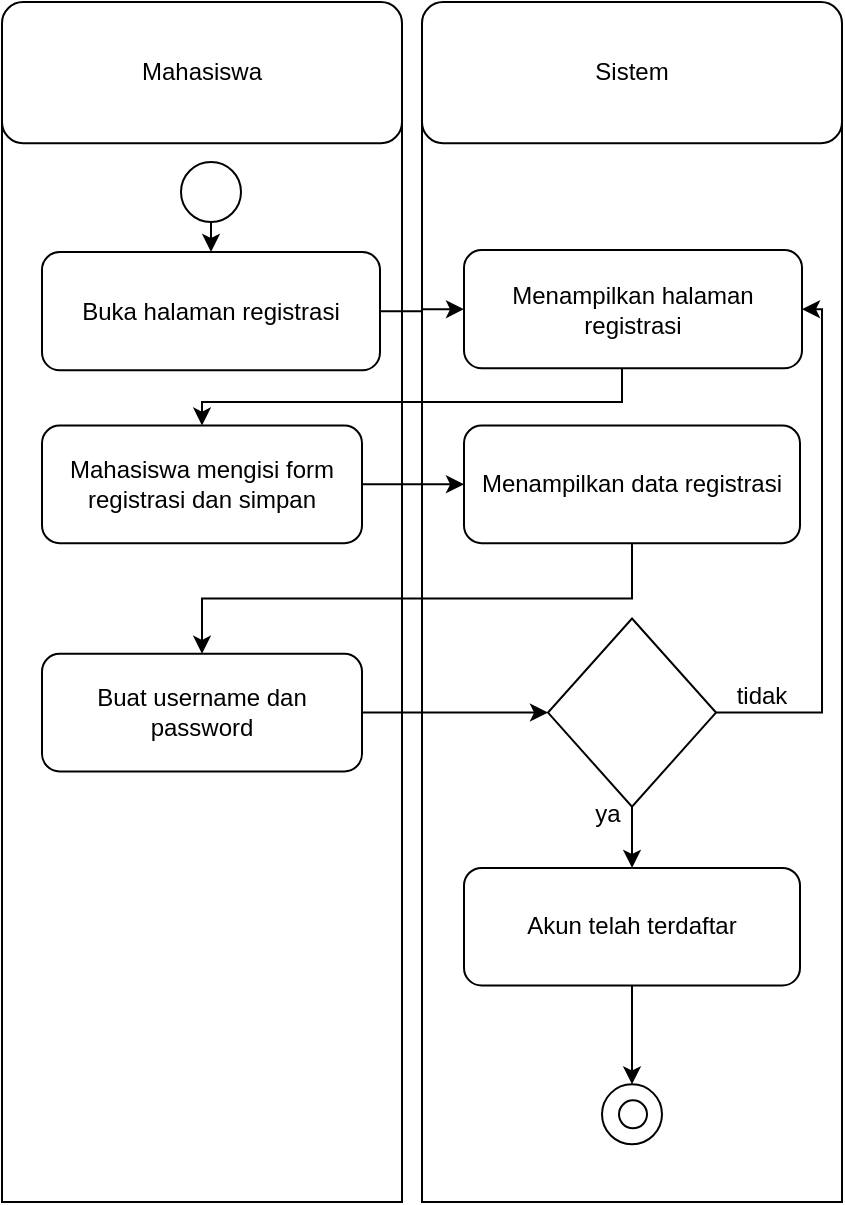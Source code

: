 <mxfile version="24.8.4" pages="9">
  <diagram name="registrasi-mahasiswa" id="SsXtXcrKt1uldvf3yK9U">
    <mxGraphModel dx="864" dy="1083" grid="1" gridSize="10" guides="1" tooltips="1" connect="1" arrows="1" fold="1" page="1" pageScale="1" pageWidth="850" pageHeight="1100" math="0" shadow="0">
      <root>
        <mxCell id="0" />
        <mxCell id="1" parent="0" />
        <mxCell id="DklmhlZ1t3QCe7KAtOp8-1" value="" style="group" vertex="1" connectable="0" parent="1">
          <mxGeometry x="110" y="30" width="420" height="600" as="geometry" />
        </mxCell>
        <mxCell id="CojgLx8UGRMT-rSshTww-8" value="" style="group" vertex="1" connectable="0" parent="DklmhlZ1t3QCe7KAtOp8-1">
          <mxGeometry x="210" width="210" height="600" as="geometry" />
        </mxCell>
        <mxCell id="CojgLx8UGRMT-rSshTww-6" value="" style="rounded=0;whiteSpace=wrap;html=1;" vertex="1" parent="CojgLx8UGRMT-rSshTww-8">
          <mxGeometry y="58.824" width="210" height="541.176" as="geometry" />
        </mxCell>
        <mxCell id="CojgLx8UGRMT-rSshTww-7" value="Sistem" style="rounded=1;whiteSpace=wrap;html=1;" vertex="1" parent="CojgLx8UGRMT-rSshTww-8">
          <mxGeometry width="210" height="70.588" as="geometry" />
        </mxCell>
        <mxCell id="CojgLx8UGRMT-rSshTww-11" value="Menampilkan halaman registrasi" style="rounded=1;whiteSpace=wrap;html=1;" vertex="1" parent="CojgLx8UGRMT-rSshTww-8">
          <mxGeometry x="21" y="124" width="169" height="59.18" as="geometry" />
        </mxCell>
        <mxCell id="CojgLx8UGRMT-rSshTww-15" value="Menampilkan data registrasi" style="rounded=1;whiteSpace=wrap;html=1;" vertex="1" parent="CojgLx8UGRMT-rSshTww-8">
          <mxGeometry x="21" y="211.765" width="168" height="58.824" as="geometry" />
        </mxCell>
        <mxCell id="CojgLx8UGRMT-rSshTww-21" style="edgeStyle=orthogonalEdgeStyle;rounded=0;orthogonalLoop=1;jettySize=auto;html=1;exitX=1;exitY=0.5;exitDx=0;exitDy=0;entryX=1;entryY=0.5;entryDx=0;entryDy=0;" edge="1" parent="CojgLx8UGRMT-rSshTww-8" source="CojgLx8UGRMT-rSshTww-19" target="CojgLx8UGRMT-rSshTww-11">
          <mxGeometry relative="1" as="geometry">
            <Array as="points">
              <mxPoint x="200" y="355" />
              <mxPoint x="200" y="154" />
            </Array>
          </mxGeometry>
        </mxCell>
        <mxCell id="CojgLx8UGRMT-rSshTww-23" style="edgeStyle=orthogonalEdgeStyle;rounded=0;orthogonalLoop=1;jettySize=auto;html=1;exitX=0.5;exitY=1;exitDx=0;exitDy=0;" edge="1" parent="CojgLx8UGRMT-rSshTww-8" source="CojgLx8UGRMT-rSshTww-19" target="CojgLx8UGRMT-rSshTww-22">
          <mxGeometry relative="1" as="geometry" />
        </mxCell>
        <mxCell id="CojgLx8UGRMT-rSshTww-19" value="" style="rhombus;whiteSpace=wrap;html=1;" vertex="1" parent="CojgLx8UGRMT-rSshTww-8">
          <mxGeometry x="63" y="308.235" width="84" height="94.118" as="geometry" />
        </mxCell>
        <mxCell id="CojgLx8UGRMT-rSshTww-25" style="edgeStyle=orthogonalEdgeStyle;rounded=0;orthogonalLoop=1;jettySize=auto;html=1;exitX=0.5;exitY=1;exitDx=0;exitDy=0;entryX=0.5;entryY=0;entryDx=0;entryDy=0;" edge="1" parent="CojgLx8UGRMT-rSshTww-8" source="CojgLx8UGRMT-rSshTww-22" target="CojgLx8UGRMT-rSshTww-24">
          <mxGeometry relative="1" as="geometry" />
        </mxCell>
        <mxCell id="CojgLx8UGRMT-rSshTww-22" value="Akun telah terdaftar" style="rounded=1;whiteSpace=wrap;html=1;" vertex="1" parent="CojgLx8UGRMT-rSshTww-8">
          <mxGeometry x="21" y="432.941" width="168" height="58.824" as="geometry" />
        </mxCell>
        <mxCell id="CojgLx8UGRMT-rSshTww-24" value="" style="ellipse;whiteSpace=wrap;html=1;aspect=fixed;" vertex="1" parent="CojgLx8UGRMT-rSshTww-8">
          <mxGeometry x="90" y="541.176" width="30" height="30" as="geometry" />
        </mxCell>
        <mxCell id="CojgLx8UGRMT-rSshTww-26" value="ya" style="text;html=1;align=center;verticalAlign=middle;whiteSpace=wrap;rounded=0;" vertex="1" parent="CojgLx8UGRMT-rSshTww-8">
          <mxGeometry x="63" y="388.235" width="60" height="35.294" as="geometry" />
        </mxCell>
        <mxCell id="CojgLx8UGRMT-rSshTww-39" value="tidak" style="text;html=1;align=center;verticalAlign=middle;whiteSpace=wrap;rounded=0;" vertex="1" parent="CojgLx8UGRMT-rSshTww-8">
          <mxGeometry x="140" y="329.412" width="60" height="35.294" as="geometry" />
        </mxCell>
        <mxCell id="RjgQ6myn-Lte_CyWDOiy-1" value="" style="ellipse;whiteSpace=wrap;html=1;aspect=fixed;" vertex="1" parent="CojgLx8UGRMT-rSshTww-8">
          <mxGeometry x="98.5" y="549.18" width="14" height="14" as="geometry" />
        </mxCell>
        <mxCell id="CojgLx8UGRMT-rSshTww-9" value="" style="group" vertex="1" connectable="0" parent="DklmhlZ1t3QCe7KAtOp8-1">
          <mxGeometry width="200" height="600" as="geometry" />
        </mxCell>
        <mxCell id="CojgLx8UGRMT-rSshTww-2" value="" style="rounded=0;whiteSpace=wrap;html=1;" vertex="1" parent="CojgLx8UGRMT-rSshTww-9">
          <mxGeometry y="58.824" width="200" height="541.176" as="geometry" />
        </mxCell>
        <mxCell id="CojgLx8UGRMT-rSshTww-3" value="Mahasiswa" style="rounded=1;whiteSpace=wrap;html=1;" vertex="1" parent="CojgLx8UGRMT-rSshTww-9">
          <mxGeometry width="200" height="70.588" as="geometry" />
        </mxCell>
        <mxCell id="CojgLx8UGRMT-rSshTww-41" style="edgeStyle=orthogonalEdgeStyle;rounded=0;orthogonalLoop=1;jettySize=auto;html=1;exitX=0.5;exitY=1;exitDx=0;exitDy=0;entryX=0.5;entryY=0;entryDx=0;entryDy=0;" edge="1" parent="CojgLx8UGRMT-rSshTww-9" source="CojgLx8UGRMT-rSshTww-10" target="CojgLx8UGRMT-rSshTww-40">
          <mxGeometry relative="1" as="geometry" />
        </mxCell>
        <mxCell id="CojgLx8UGRMT-rSshTww-10" value="" style="ellipse;whiteSpace=wrap;html=1;aspect=fixed;" vertex="1" parent="CojgLx8UGRMT-rSshTww-9">
          <mxGeometry x="89.5" y="79.998" width="30" height="30" as="geometry" />
        </mxCell>
        <mxCell id="CojgLx8UGRMT-rSshTww-12" value="Mahasiswa mengisi form registrasi dan simpan" style="rounded=1;whiteSpace=wrap;html=1;" vertex="1" parent="CojgLx8UGRMT-rSshTww-9">
          <mxGeometry x="20" y="211.765" width="160" height="58.824" as="geometry" />
        </mxCell>
        <mxCell id="CojgLx8UGRMT-rSshTww-17" value="Buat username dan password" style="rounded=1;whiteSpace=wrap;html=1;" vertex="1" parent="CojgLx8UGRMT-rSshTww-9">
          <mxGeometry x="20" y="325.882" width="160" height="58.824" as="geometry" />
        </mxCell>
        <mxCell id="CojgLx8UGRMT-rSshTww-40" value="Buka halaman registrasi" style="rounded=1;whiteSpace=wrap;html=1;" vertex="1" parent="CojgLx8UGRMT-rSshTww-9">
          <mxGeometry x="20" y="125" width="169" height="59.18" as="geometry" />
        </mxCell>
        <mxCell id="CojgLx8UGRMT-rSshTww-13" style="edgeStyle=orthogonalEdgeStyle;rounded=0;orthogonalLoop=1;jettySize=auto;html=1;entryX=0.5;entryY=0;entryDx=0;entryDy=0;" edge="1" parent="DklmhlZ1t3QCe7KAtOp8-1" source="CojgLx8UGRMT-rSshTww-11" target="CojgLx8UGRMT-rSshTww-12">
          <mxGeometry relative="1" as="geometry">
            <Array as="points">
              <mxPoint x="310" y="200" />
              <mxPoint x="100" y="200" />
            </Array>
          </mxGeometry>
        </mxCell>
        <mxCell id="CojgLx8UGRMT-rSshTww-16" style="edgeStyle=orthogonalEdgeStyle;rounded=0;orthogonalLoop=1;jettySize=auto;html=1;exitX=1;exitY=0.5;exitDx=0;exitDy=0;entryX=0;entryY=0.5;entryDx=0;entryDy=0;" edge="1" parent="DklmhlZ1t3QCe7KAtOp8-1" source="CojgLx8UGRMT-rSshTww-12" target="CojgLx8UGRMT-rSshTww-15">
          <mxGeometry relative="1" as="geometry" />
        </mxCell>
        <mxCell id="CojgLx8UGRMT-rSshTww-18" style="edgeStyle=orthogonalEdgeStyle;rounded=0;orthogonalLoop=1;jettySize=auto;html=1;exitX=0.5;exitY=1;exitDx=0;exitDy=0;entryX=0.5;entryY=0;entryDx=0;entryDy=0;" edge="1" parent="DklmhlZ1t3QCe7KAtOp8-1" source="CojgLx8UGRMT-rSshTww-15" target="CojgLx8UGRMT-rSshTww-17">
          <mxGeometry relative="1" as="geometry" />
        </mxCell>
        <mxCell id="CojgLx8UGRMT-rSshTww-20" style="edgeStyle=orthogonalEdgeStyle;rounded=0;orthogonalLoop=1;jettySize=auto;html=1;exitX=1;exitY=0.5;exitDx=0;exitDy=0;entryX=0;entryY=0.5;entryDx=0;entryDy=0;" edge="1" parent="DklmhlZ1t3QCe7KAtOp8-1" source="CojgLx8UGRMT-rSshTww-17" target="CojgLx8UGRMT-rSshTww-19">
          <mxGeometry relative="1" as="geometry" />
        </mxCell>
        <mxCell id="CojgLx8UGRMT-rSshTww-42" style="edgeStyle=orthogonalEdgeStyle;rounded=0;orthogonalLoop=1;jettySize=auto;html=1;exitX=1;exitY=0.5;exitDx=0;exitDy=0;entryX=0;entryY=0.5;entryDx=0;entryDy=0;" edge="1" parent="DklmhlZ1t3QCe7KAtOp8-1" source="CojgLx8UGRMT-rSshTww-40" target="CojgLx8UGRMT-rSshTww-11">
          <mxGeometry relative="1" as="geometry" />
        </mxCell>
      </root>
    </mxGraphModel>
  </diagram>
  <diagram id="NDOikR-ecrkekCixSGay" name="login-user">
    <mxGraphModel dx="551" dy="689" grid="1" gridSize="10" guides="1" tooltips="1" connect="1" arrows="1" fold="1" page="1" pageScale="1" pageWidth="850" pageHeight="1100" math="0" shadow="0">
      <root>
        <mxCell id="0" />
        <mxCell id="1" parent="0" />
        <mxCell id="5KHo4ujjw0iVyVrQmFes-1" value="" style="group" parent="1" vertex="1" connectable="0">
          <mxGeometry x="220" y="120" width="420" height="520" as="geometry" />
        </mxCell>
        <mxCell id="5KHo4ujjw0iVyVrQmFes-2" value="" style="group" parent="5KHo4ujjw0iVyVrQmFes-1" vertex="1" connectable="0">
          <mxGeometry x="210" width="210" height="520" as="geometry" />
        </mxCell>
        <mxCell id="5KHo4ujjw0iVyVrQmFes-3" value="" style="rounded=0;whiteSpace=wrap;html=1;" parent="5KHo4ujjw0iVyVrQmFes-2" vertex="1">
          <mxGeometry y="50.98" width="210" height="469.02" as="geometry" />
        </mxCell>
        <mxCell id="5KHo4ujjw0iVyVrQmFes-4" value="Sistem" style="rounded=1;whiteSpace=wrap;html=1;" parent="5KHo4ujjw0iVyVrQmFes-2" vertex="1">
          <mxGeometry width="210" height="61.176" as="geometry" />
        </mxCell>
        <mxCell id="5KHo4ujjw0iVyVrQmFes-5" value="Menampilkan halaman login" style="rounded=1;whiteSpace=wrap;html=1;" parent="5KHo4ujjw0iVyVrQmFes-2" vertex="1">
          <mxGeometry x="21" y="107.467" width="169" height="51.289" as="geometry" />
        </mxCell>
        <mxCell id="5KHo4ujjw0iVyVrQmFes-61" style="edgeStyle=orthogonalEdgeStyle;rounded=0;orthogonalLoop=1;jettySize=auto;html=1;exitX=0.5;exitY=1;exitDx=0;exitDy=0;entryX=0.5;entryY=0;entryDx=0;entryDy=0;" parent="5KHo4ujjw0iVyVrQmFes-2" source="5KHo4ujjw0iVyVrQmFes-9" target="5KHo4ujjw0iVyVrQmFes-11" edge="1">
          <mxGeometry relative="1" as="geometry" />
        </mxCell>
        <mxCell id="5KHo4ujjw0iVyVrQmFes-9" value="" style="rhombus;whiteSpace=wrap;html=1;" parent="5KHo4ujjw0iVyVrQmFes-2" vertex="1">
          <mxGeometry x="56" y="181.996" width="84" height="81.569" as="geometry" />
        </mxCell>
        <mxCell id="5KHo4ujjw0iVyVrQmFes-10" style="edgeStyle=orthogonalEdgeStyle;rounded=0;orthogonalLoop=1;jettySize=auto;html=1;exitX=0.5;exitY=1;exitDx=0;exitDy=0;entryX=0.5;entryY=0;entryDx=0;entryDy=0;" parent="5KHo4ujjw0iVyVrQmFes-2" source="5KHo4ujjw0iVyVrQmFes-11" target="5KHo4ujjw0iVyVrQmFes-12" edge="1">
          <mxGeometry relative="1" as="geometry" />
        </mxCell>
        <mxCell id="5KHo4ujjw0iVyVrQmFes-11" value="Menampilkan halaman beranda" style="rounded=1;whiteSpace=wrap;html=1;" parent="5KHo4ujjw0iVyVrQmFes-2" vertex="1">
          <mxGeometry x="15" y="309.996" width="168" height="50.98" as="geometry" />
        </mxCell>
        <mxCell id="5KHo4ujjw0iVyVrQmFes-12" value="" style="ellipse;whiteSpace=wrap;html=1;aspect=fixed;" parent="5KHo4ujjw0iVyVrQmFes-2" vertex="1">
          <mxGeometry x="86" y="404.0" width="26" height="26" as="geometry" />
        </mxCell>
        <mxCell id="5KHo4ujjw0iVyVrQmFes-13" value="ya" style="text;html=1;align=center;verticalAlign=middle;whiteSpace=wrap;rounded=0;" parent="5KHo4ujjw0iVyVrQmFes-2" vertex="1">
          <mxGeometry x="53" y="270.201" width="60" height="30.588" as="geometry" />
        </mxCell>
        <mxCell id="5KHo4ujjw0iVyVrQmFes-62" style="edgeStyle=orthogonalEdgeStyle;rounded=0;orthogonalLoop=1;jettySize=auto;html=1;entryX=1;entryY=0.5;entryDx=0;entryDy=0;" parent="5KHo4ujjw0iVyVrQmFes-2" target="5KHo4ujjw0iVyVrQmFes-5" edge="1">
          <mxGeometry relative="1" as="geometry">
            <mxPoint x="140" y="223" as="sourcePoint" />
            <Array as="points">
              <mxPoint x="200" y="223" />
              <mxPoint x="200" y="133" />
            </Array>
          </mxGeometry>
        </mxCell>
        <mxCell id="5KHo4ujjw0iVyVrQmFes-14" value="tidak" style="text;html=1;align=center;verticalAlign=middle;whiteSpace=wrap;rounded=0;" parent="5KHo4ujjw0iVyVrQmFes-2" vertex="1">
          <mxGeometry x="130" y="200.0" width="60" height="30.588" as="geometry" />
        </mxCell>
        <mxCell id="H60ZFi-uGsmaCfJT2HmM-2" value="" style="ellipse;whiteSpace=wrap;html=1;aspect=fixed;" parent="5KHo4ujjw0iVyVrQmFes-2" vertex="1">
          <mxGeometry x="92" y="410" width="14" height="14" as="geometry" />
        </mxCell>
        <mxCell id="5KHo4ujjw0iVyVrQmFes-15" value="" style="group" parent="5KHo4ujjw0iVyVrQmFes-1" vertex="1" connectable="0">
          <mxGeometry width="200" height="520" as="geometry" />
        </mxCell>
        <mxCell id="5KHo4ujjw0iVyVrQmFes-16" value="" style="rounded=0;whiteSpace=wrap;html=1;" parent="5KHo4ujjw0iVyVrQmFes-15" vertex="1">
          <mxGeometry y="50.98" width="200" height="469.02" as="geometry" />
        </mxCell>
        <mxCell id="5KHo4ujjw0iVyVrQmFes-17" value="Mahasiswa" style="rounded=1;whiteSpace=wrap;html=1;" parent="5KHo4ujjw0iVyVrQmFes-15" vertex="1">
          <mxGeometry width="200" height="61.176" as="geometry" />
        </mxCell>
        <mxCell id="5KHo4ujjw0iVyVrQmFes-18" style="edgeStyle=orthogonalEdgeStyle;rounded=0;orthogonalLoop=1;jettySize=auto;html=1;exitX=0.5;exitY=1;exitDx=0;exitDy=0;entryX=0.5;entryY=0;entryDx=0;entryDy=0;" parent="5KHo4ujjw0iVyVrQmFes-15" source="5KHo4ujjw0iVyVrQmFes-19" target="5KHo4ujjw0iVyVrQmFes-22" edge="1">
          <mxGeometry relative="1" as="geometry" />
        </mxCell>
        <mxCell id="5KHo4ujjw0iVyVrQmFes-19" value="" style="ellipse;whiteSpace=wrap;html=1;aspect=fixed;" parent="5KHo4ujjw0iVyVrQmFes-15" vertex="1">
          <mxGeometry x="89.5" y="69.331" width="26" height="26" as="geometry" />
        </mxCell>
        <mxCell id="5KHo4ujjw0iVyVrQmFes-20" value="Mahasiswa mengisi password dan username yang terdaftar" style="rounded=1;whiteSpace=wrap;html=1;" parent="5KHo4ujjw0iVyVrQmFes-15" vertex="1">
          <mxGeometry x="20" y="197.396" width="160" height="50.98" as="geometry" />
        </mxCell>
        <mxCell id="5KHo4ujjw0iVyVrQmFes-22" value="Buka halaman login" style="rounded=1;whiteSpace=wrap;html=1;" parent="5KHo4ujjw0iVyVrQmFes-15" vertex="1">
          <mxGeometry x="20" y="108.333" width="169" height="51.289" as="geometry" />
        </mxCell>
        <mxCell id="5KHo4ujjw0iVyVrQmFes-23" style="edgeStyle=orthogonalEdgeStyle;rounded=0;orthogonalLoop=1;jettySize=auto;html=1;entryX=0.5;entryY=0;entryDx=0;entryDy=0;" parent="5KHo4ujjw0iVyVrQmFes-1" source="5KHo4ujjw0iVyVrQmFes-5" target="5KHo4ujjw0iVyVrQmFes-20" edge="1">
          <mxGeometry relative="1" as="geometry">
            <Array as="points">
              <mxPoint x="310" y="173.333" />
              <mxPoint x="100" y="173.333" />
            </Array>
          </mxGeometry>
        </mxCell>
        <mxCell id="5KHo4ujjw0iVyVrQmFes-27" style="edgeStyle=orthogonalEdgeStyle;rounded=0;orthogonalLoop=1;jettySize=auto;html=1;exitX=1;exitY=0.5;exitDx=0;exitDy=0;entryX=0;entryY=0.5;entryDx=0;entryDy=0;" parent="5KHo4ujjw0iVyVrQmFes-1" source="5KHo4ujjw0iVyVrQmFes-22" target="5KHo4ujjw0iVyVrQmFes-5" edge="1">
          <mxGeometry relative="1" as="geometry" />
        </mxCell>
        <mxCell id="5KHo4ujjw0iVyVrQmFes-55" style="edgeStyle=orthogonalEdgeStyle;rounded=0;orthogonalLoop=1;jettySize=auto;html=1;exitX=1;exitY=0.5;exitDx=0;exitDy=0;entryX=0;entryY=0.5;entryDx=0;entryDy=0;" parent="5KHo4ujjw0iVyVrQmFes-1" source="5KHo4ujjw0iVyVrQmFes-20" target="5KHo4ujjw0iVyVrQmFes-9" edge="1">
          <mxGeometry relative="1" as="geometry" />
        </mxCell>
      </root>
    </mxGraphModel>
  </diagram>
  <diagram id="q67NkcokkWUHrecZqvXY" name="login-admin">
    <mxGraphModel dx="605" dy="758" grid="1" gridSize="10" guides="1" tooltips="1" connect="1" arrows="1" fold="1" page="1" pageScale="1" pageWidth="850" pageHeight="1100" math="0" shadow="0">
      <root>
        <mxCell id="0" />
        <mxCell id="1" parent="0" />
        <mxCell id="a66GSVEi2g7O_eF4bQhh-1" value="" style="group" vertex="1" connectable="0" parent="1">
          <mxGeometry x="220" y="120" width="420" height="520" as="geometry" />
        </mxCell>
        <mxCell id="a66GSVEi2g7O_eF4bQhh-2" value="" style="group" vertex="1" connectable="0" parent="a66GSVEi2g7O_eF4bQhh-1">
          <mxGeometry x="210" width="210" height="520" as="geometry" />
        </mxCell>
        <mxCell id="a66GSVEi2g7O_eF4bQhh-3" value="" style="rounded=0;whiteSpace=wrap;html=1;" vertex="1" parent="a66GSVEi2g7O_eF4bQhh-2">
          <mxGeometry y="50.98" width="210" height="469.02" as="geometry" />
        </mxCell>
        <mxCell id="a66GSVEi2g7O_eF4bQhh-4" value="Sistem" style="rounded=1;whiteSpace=wrap;html=1;" vertex="1" parent="a66GSVEi2g7O_eF4bQhh-2">
          <mxGeometry width="210" height="61.176" as="geometry" />
        </mxCell>
        <mxCell id="a66GSVEi2g7O_eF4bQhh-5" value="Menampilkan halaman login" style="rounded=1;whiteSpace=wrap;html=1;" vertex="1" parent="a66GSVEi2g7O_eF4bQhh-2">
          <mxGeometry x="21" y="107.467" width="169" height="51.289" as="geometry" />
        </mxCell>
        <mxCell id="a66GSVEi2g7O_eF4bQhh-6" style="edgeStyle=orthogonalEdgeStyle;rounded=0;orthogonalLoop=1;jettySize=auto;html=1;exitX=0.5;exitY=1;exitDx=0;exitDy=0;entryX=0.5;entryY=0;entryDx=0;entryDy=0;" edge="1" parent="a66GSVEi2g7O_eF4bQhh-2" source="a66GSVEi2g7O_eF4bQhh-7" target="a66GSVEi2g7O_eF4bQhh-9">
          <mxGeometry relative="1" as="geometry" />
        </mxCell>
        <mxCell id="a66GSVEi2g7O_eF4bQhh-7" value="" style="rhombus;whiteSpace=wrap;html=1;" vertex="1" parent="a66GSVEi2g7O_eF4bQhh-2">
          <mxGeometry x="56" y="181.996" width="84" height="81.569" as="geometry" />
        </mxCell>
        <mxCell id="a66GSVEi2g7O_eF4bQhh-8" style="edgeStyle=orthogonalEdgeStyle;rounded=0;orthogonalLoop=1;jettySize=auto;html=1;exitX=0.5;exitY=1;exitDx=0;exitDy=0;entryX=0.5;entryY=0;entryDx=0;entryDy=0;" edge="1" parent="a66GSVEi2g7O_eF4bQhh-2" source="a66GSVEi2g7O_eF4bQhh-9" target="a66GSVEi2g7O_eF4bQhh-10">
          <mxGeometry relative="1" as="geometry" />
        </mxCell>
        <mxCell id="a66GSVEi2g7O_eF4bQhh-9" value="Menampilkan halaman beranda" style="rounded=1;whiteSpace=wrap;html=1;" vertex="1" parent="a66GSVEi2g7O_eF4bQhh-2">
          <mxGeometry x="14" y="309.996" width="168" height="50.98" as="geometry" />
        </mxCell>
        <mxCell id="a66GSVEi2g7O_eF4bQhh-10" value="" style="ellipse;whiteSpace=wrap;html=1;aspect=fixed;" vertex="1" parent="a66GSVEi2g7O_eF4bQhh-2">
          <mxGeometry x="85" y="404.0" width="26" height="26" as="geometry" />
        </mxCell>
        <mxCell id="a66GSVEi2g7O_eF4bQhh-11" value="ya" style="text;html=1;align=center;verticalAlign=middle;whiteSpace=wrap;rounded=0;" vertex="1" parent="a66GSVEi2g7O_eF4bQhh-2">
          <mxGeometry x="53" y="270.201" width="60" height="30.588" as="geometry" />
        </mxCell>
        <mxCell id="a66GSVEi2g7O_eF4bQhh-12" style="edgeStyle=orthogonalEdgeStyle;rounded=0;orthogonalLoop=1;jettySize=auto;html=1;entryX=1;entryY=0.5;entryDx=0;entryDy=0;" edge="1" parent="a66GSVEi2g7O_eF4bQhh-2" target="a66GSVEi2g7O_eF4bQhh-5">
          <mxGeometry relative="1" as="geometry">
            <mxPoint x="140" y="223" as="sourcePoint" />
            <Array as="points">
              <mxPoint x="200" y="223" />
              <mxPoint x="200" y="133" />
            </Array>
          </mxGeometry>
        </mxCell>
        <mxCell id="a66GSVEi2g7O_eF4bQhh-13" value="tidak" style="text;html=1;align=center;verticalAlign=middle;whiteSpace=wrap;rounded=0;" vertex="1" parent="a66GSVEi2g7O_eF4bQhh-2">
          <mxGeometry x="130" y="200.0" width="60" height="30.588" as="geometry" />
        </mxCell>
        <mxCell id="a66GSVEi2g7O_eF4bQhh-14" value="" style="group" vertex="1" connectable="0" parent="a66GSVEi2g7O_eF4bQhh-1">
          <mxGeometry width="200" height="520" as="geometry" />
        </mxCell>
        <mxCell id="a66GSVEi2g7O_eF4bQhh-15" value="" style="rounded=0;whiteSpace=wrap;html=1;" vertex="1" parent="a66GSVEi2g7O_eF4bQhh-14">
          <mxGeometry y="50.98" width="200" height="469.02" as="geometry" />
        </mxCell>
        <mxCell id="a66GSVEi2g7O_eF4bQhh-16" value="Admin" style="rounded=1;whiteSpace=wrap;html=1;" vertex="1" parent="a66GSVEi2g7O_eF4bQhh-14">
          <mxGeometry width="200" height="61.176" as="geometry" />
        </mxCell>
        <mxCell id="a66GSVEi2g7O_eF4bQhh-17" style="edgeStyle=orthogonalEdgeStyle;rounded=0;orthogonalLoop=1;jettySize=auto;html=1;exitX=0.5;exitY=1;exitDx=0;exitDy=0;entryX=0.5;entryY=0;entryDx=0;entryDy=0;" edge="1" parent="a66GSVEi2g7O_eF4bQhh-14" source="a66GSVEi2g7O_eF4bQhh-18" target="a66GSVEi2g7O_eF4bQhh-20">
          <mxGeometry relative="1" as="geometry" />
        </mxCell>
        <mxCell id="a66GSVEi2g7O_eF4bQhh-18" value="" style="ellipse;whiteSpace=wrap;html=1;aspect=fixed;" vertex="1" parent="a66GSVEi2g7O_eF4bQhh-14">
          <mxGeometry x="89.5" y="69.331" width="26" height="26" as="geometry" />
        </mxCell>
        <mxCell id="a66GSVEi2g7O_eF4bQhh-19" value="Admin mengisi password dan username yang terdaftar" style="rounded=1;whiteSpace=wrap;html=1;" vertex="1" parent="a66GSVEi2g7O_eF4bQhh-14">
          <mxGeometry x="20" y="197.396" width="160" height="50.98" as="geometry" />
        </mxCell>
        <mxCell id="a66GSVEi2g7O_eF4bQhh-20" value="Buka halaman login" style="rounded=1;whiteSpace=wrap;html=1;" vertex="1" parent="a66GSVEi2g7O_eF4bQhh-14">
          <mxGeometry x="20" y="108.333" width="169" height="51.289" as="geometry" />
        </mxCell>
        <mxCell id="a66GSVEi2g7O_eF4bQhh-21" style="edgeStyle=orthogonalEdgeStyle;rounded=0;orthogonalLoop=1;jettySize=auto;html=1;entryX=0.5;entryY=0;entryDx=0;entryDy=0;" edge="1" parent="a66GSVEi2g7O_eF4bQhh-1" source="a66GSVEi2g7O_eF4bQhh-5" target="a66GSVEi2g7O_eF4bQhh-19">
          <mxGeometry relative="1" as="geometry">
            <Array as="points">
              <mxPoint x="310" y="173.333" />
              <mxPoint x="100" y="173.333" />
            </Array>
          </mxGeometry>
        </mxCell>
        <mxCell id="a66GSVEi2g7O_eF4bQhh-22" style="edgeStyle=orthogonalEdgeStyle;rounded=0;orthogonalLoop=1;jettySize=auto;html=1;exitX=1;exitY=0.5;exitDx=0;exitDy=0;entryX=0;entryY=0.5;entryDx=0;entryDy=0;" edge="1" parent="a66GSVEi2g7O_eF4bQhh-1" source="a66GSVEi2g7O_eF4bQhh-20" target="a66GSVEi2g7O_eF4bQhh-5">
          <mxGeometry relative="1" as="geometry" />
        </mxCell>
        <mxCell id="a66GSVEi2g7O_eF4bQhh-23" style="edgeStyle=orthogonalEdgeStyle;rounded=0;orthogonalLoop=1;jettySize=auto;html=1;exitX=1;exitY=0.5;exitDx=0;exitDy=0;entryX=0;entryY=0.5;entryDx=0;entryDy=0;" edge="1" parent="a66GSVEi2g7O_eF4bQhh-1" source="a66GSVEi2g7O_eF4bQhh-19" target="a66GSVEi2g7O_eF4bQhh-7">
          <mxGeometry relative="1" as="geometry" />
        </mxCell>
        <mxCell id="wcFAgzTgjLPj5i3VmS0Y-1" value="" style="ellipse;whiteSpace=wrap;html=1;aspect=fixed;" vertex="1" parent="1">
          <mxGeometry x="521" y="530" width="14" height="14" as="geometry" />
        </mxCell>
      </root>
    </mxGraphModel>
  </diagram>
  <diagram id="XSo1dDVQSN_qST1s6dBb" name="registrasi-admin">
    <mxGraphModel dx="605" dy="758" grid="1" gridSize="10" guides="1" tooltips="1" connect="1" arrows="1" fold="1" page="1" pageScale="1" pageWidth="850" pageHeight="1100" math="0" shadow="0">
      <root>
        <mxCell id="0" />
        <mxCell id="1" parent="0" />
        <mxCell id="prj4i3fzTIRrJkprVfTs-1" value="" style="group" vertex="1" connectable="0" parent="1">
          <mxGeometry x="110" y="30" width="420" height="600" as="geometry" />
        </mxCell>
        <mxCell id="prj4i3fzTIRrJkprVfTs-2" value="" style="group" vertex="1" connectable="0" parent="prj4i3fzTIRrJkprVfTs-1">
          <mxGeometry x="210" width="210" height="600" as="geometry" />
        </mxCell>
        <mxCell id="prj4i3fzTIRrJkprVfTs-3" value="" style="rounded=0;whiteSpace=wrap;html=1;" vertex="1" parent="prj4i3fzTIRrJkprVfTs-2">
          <mxGeometry y="58.824" width="210" height="541.176" as="geometry" />
        </mxCell>
        <mxCell id="prj4i3fzTIRrJkprVfTs-4" value="Sistem" style="rounded=1;whiteSpace=wrap;html=1;" vertex="1" parent="prj4i3fzTIRrJkprVfTs-2">
          <mxGeometry width="210" height="70.588" as="geometry" />
        </mxCell>
        <mxCell id="prj4i3fzTIRrJkprVfTs-5" value="Menampilkan halaman registrasi" style="rounded=1;whiteSpace=wrap;html=1;" vertex="1" parent="prj4i3fzTIRrJkprVfTs-2">
          <mxGeometry x="21" y="124" width="169" height="59.18" as="geometry" />
        </mxCell>
        <mxCell id="prj4i3fzTIRrJkprVfTs-6" value="Menampilkan data registrasi" style="rounded=1;whiteSpace=wrap;html=1;" vertex="1" parent="prj4i3fzTIRrJkprVfTs-2">
          <mxGeometry x="21" y="211.765" width="168" height="58.824" as="geometry" />
        </mxCell>
        <mxCell id="prj4i3fzTIRrJkprVfTs-7" style="edgeStyle=orthogonalEdgeStyle;rounded=0;orthogonalLoop=1;jettySize=auto;html=1;exitX=1;exitY=0.5;exitDx=0;exitDy=0;entryX=1;entryY=0.5;entryDx=0;entryDy=0;" edge="1" parent="prj4i3fzTIRrJkprVfTs-2" source="prj4i3fzTIRrJkprVfTs-9" target="prj4i3fzTIRrJkprVfTs-5">
          <mxGeometry relative="1" as="geometry">
            <Array as="points">
              <mxPoint x="200" y="355" />
              <mxPoint x="200" y="154" />
            </Array>
          </mxGeometry>
        </mxCell>
        <mxCell id="prj4i3fzTIRrJkprVfTs-8" style="edgeStyle=orthogonalEdgeStyle;rounded=0;orthogonalLoop=1;jettySize=auto;html=1;exitX=0.5;exitY=1;exitDx=0;exitDy=0;" edge="1" parent="prj4i3fzTIRrJkprVfTs-2" source="prj4i3fzTIRrJkprVfTs-9" target="prj4i3fzTIRrJkprVfTs-11">
          <mxGeometry relative="1" as="geometry" />
        </mxCell>
        <mxCell id="prj4i3fzTIRrJkprVfTs-9" value="" style="rhombus;whiteSpace=wrap;html=1;" vertex="1" parent="prj4i3fzTIRrJkprVfTs-2">
          <mxGeometry x="63" y="308.235" width="84" height="94.118" as="geometry" />
        </mxCell>
        <mxCell id="prj4i3fzTIRrJkprVfTs-10" style="edgeStyle=orthogonalEdgeStyle;rounded=0;orthogonalLoop=1;jettySize=auto;html=1;exitX=0.5;exitY=1;exitDx=0;exitDy=0;entryX=0.5;entryY=0;entryDx=0;entryDy=0;" edge="1" parent="prj4i3fzTIRrJkprVfTs-2" source="prj4i3fzTIRrJkprVfTs-11" target="prj4i3fzTIRrJkprVfTs-12">
          <mxGeometry relative="1" as="geometry" />
        </mxCell>
        <mxCell id="prj4i3fzTIRrJkprVfTs-11" value="Akun telah terdaftar" style="rounded=1;whiteSpace=wrap;html=1;" vertex="1" parent="prj4i3fzTIRrJkprVfTs-2">
          <mxGeometry x="21" y="432.941" width="168" height="58.824" as="geometry" />
        </mxCell>
        <mxCell id="prj4i3fzTIRrJkprVfTs-12" value="" style="ellipse;whiteSpace=wrap;html=1;aspect=fixed;" vertex="1" parent="prj4i3fzTIRrJkprVfTs-2">
          <mxGeometry x="90" y="541.176" width="30" height="30" as="geometry" />
        </mxCell>
        <mxCell id="prj4i3fzTIRrJkprVfTs-13" value="ya" style="text;html=1;align=center;verticalAlign=middle;whiteSpace=wrap;rounded=0;" vertex="1" parent="prj4i3fzTIRrJkprVfTs-2">
          <mxGeometry x="63" y="388.235" width="60" height="35.294" as="geometry" />
        </mxCell>
        <mxCell id="prj4i3fzTIRrJkprVfTs-14" value="tidak" style="text;html=1;align=center;verticalAlign=middle;whiteSpace=wrap;rounded=0;" vertex="1" parent="prj4i3fzTIRrJkprVfTs-2">
          <mxGeometry x="140" y="329.412" width="60" height="35.294" as="geometry" />
        </mxCell>
        <mxCell id="prj4i3fzTIRrJkprVfTs-15" value="" style="ellipse;whiteSpace=wrap;html=1;aspect=fixed;" vertex="1" parent="prj4i3fzTIRrJkprVfTs-2">
          <mxGeometry x="98.5" y="549.18" width="14" height="14" as="geometry" />
        </mxCell>
        <mxCell id="prj4i3fzTIRrJkprVfTs-16" value="" style="group" vertex="1" connectable="0" parent="prj4i3fzTIRrJkprVfTs-1">
          <mxGeometry width="200" height="600" as="geometry" />
        </mxCell>
        <mxCell id="prj4i3fzTIRrJkprVfTs-17" value="" style="rounded=0;whiteSpace=wrap;html=1;" vertex="1" parent="prj4i3fzTIRrJkprVfTs-16">
          <mxGeometry y="58.824" width="200" height="541.176" as="geometry" />
        </mxCell>
        <mxCell id="prj4i3fzTIRrJkprVfTs-18" value="Admin" style="rounded=1;whiteSpace=wrap;html=1;" vertex="1" parent="prj4i3fzTIRrJkprVfTs-16">
          <mxGeometry width="200" height="70.588" as="geometry" />
        </mxCell>
        <mxCell id="prj4i3fzTIRrJkprVfTs-19" style="edgeStyle=orthogonalEdgeStyle;rounded=0;orthogonalLoop=1;jettySize=auto;html=1;exitX=0.5;exitY=1;exitDx=0;exitDy=0;entryX=0.5;entryY=0;entryDx=0;entryDy=0;" edge="1" parent="prj4i3fzTIRrJkprVfTs-16" source="prj4i3fzTIRrJkprVfTs-20" target="prj4i3fzTIRrJkprVfTs-23">
          <mxGeometry relative="1" as="geometry" />
        </mxCell>
        <mxCell id="prj4i3fzTIRrJkprVfTs-20" value="" style="ellipse;whiteSpace=wrap;html=1;aspect=fixed;" vertex="1" parent="prj4i3fzTIRrJkprVfTs-16">
          <mxGeometry x="89.5" y="79.998" width="30" height="30" as="geometry" />
        </mxCell>
        <mxCell id="prj4i3fzTIRrJkprVfTs-21" value="Admin mengisi form registrasi dan simpan" style="rounded=1;whiteSpace=wrap;html=1;" vertex="1" parent="prj4i3fzTIRrJkprVfTs-16">
          <mxGeometry x="20" y="211.765" width="160" height="58.824" as="geometry" />
        </mxCell>
        <mxCell id="prj4i3fzTIRrJkprVfTs-22" value="Buat username dan password" style="rounded=1;whiteSpace=wrap;html=1;" vertex="1" parent="prj4i3fzTIRrJkprVfTs-16">
          <mxGeometry x="20" y="325.882" width="160" height="58.824" as="geometry" />
        </mxCell>
        <mxCell id="prj4i3fzTIRrJkprVfTs-23" value="Buka halaman registrasi" style="rounded=1;whiteSpace=wrap;html=1;" vertex="1" parent="prj4i3fzTIRrJkprVfTs-16">
          <mxGeometry x="20" y="125" width="169" height="59.18" as="geometry" />
        </mxCell>
        <mxCell id="prj4i3fzTIRrJkprVfTs-24" style="edgeStyle=orthogonalEdgeStyle;rounded=0;orthogonalLoop=1;jettySize=auto;html=1;entryX=0.5;entryY=0;entryDx=0;entryDy=0;" edge="1" parent="prj4i3fzTIRrJkprVfTs-1" source="prj4i3fzTIRrJkprVfTs-5" target="prj4i3fzTIRrJkprVfTs-21">
          <mxGeometry relative="1" as="geometry">
            <Array as="points">
              <mxPoint x="310" y="200" />
              <mxPoint x="100" y="200" />
            </Array>
          </mxGeometry>
        </mxCell>
        <mxCell id="prj4i3fzTIRrJkprVfTs-25" style="edgeStyle=orthogonalEdgeStyle;rounded=0;orthogonalLoop=1;jettySize=auto;html=1;exitX=1;exitY=0.5;exitDx=0;exitDy=0;entryX=0;entryY=0.5;entryDx=0;entryDy=0;" edge="1" parent="prj4i3fzTIRrJkprVfTs-1" source="prj4i3fzTIRrJkprVfTs-21" target="prj4i3fzTIRrJkprVfTs-6">
          <mxGeometry relative="1" as="geometry" />
        </mxCell>
        <mxCell id="prj4i3fzTIRrJkprVfTs-26" style="edgeStyle=orthogonalEdgeStyle;rounded=0;orthogonalLoop=1;jettySize=auto;html=1;exitX=0.5;exitY=1;exitDx=0;exitDy=0;entryX=0.5;entryY=0;entryDx=0;entryDy=0;" edge="1" parent="prj4i3fzTIRrJkprVfTs-1" source="prj4i3fzTIRrJkprVfTs-6" target="prj4i3fzTIRrJkprVfTs-22">
          <mxGeometry relative="1" as="geometry" />
        </mxCell>
        <mxCell id="prj4i3fzTIRrJkprVfTs-27" style="edgeStyle=orthogonalEdgeStyle;rounded=0;orthogonalLoop=1;jettySize=auto;html=1;exitX=1;exitY=0.5;exitDx=0;exitDy=0;entryX=0;entryY=0.5;entryDx=0;entryDy=0;" edge="1" parent="prj4i3fzTIRrJkprVfTs-1" source="prj4i3fzTIRrJkprVfTs-22" target="prj4i3fzTIRrJkprVfTs-9">
          <mxGeometry relative="1" as="geometry" />
        </mxCell>
        <mxCell id="prj4i3fzTIRrJkprVfTs-28" style="edgeStyle=orthogonalEdgeStyle;rounded=0;orthogonalLoop=1;jettySize=auto;html=1;exitX=1;exitY=0.5;exitDx=0;exitDy=0;entryX=0;entryY=0.5;entryDx=0;entryDy=0;" edge="1" parent="prj4i3fzTIRrJkprVfTs-1" source="prj4i3fzTIRrJkprVfTs-23" target="prj4i3fzTIRrJkprVfTs-5">
          <mxGeometry relative="1" as="geometry" />
        </mxCell>
      </root>
    </mxGraphModel>
  </diagram>
  <diagram id="TAqA_X87VzoaFi4H0GkZ" name="fungsi-pindah_jurusan">
    <mxGraphModel dx="756" dy="948" grid="1" gridSize="10" guides="1" tooltips="1" connect="1" arrows="1" fold="1" page="1" pageScale="1" pageWidth="850" pageHeight="1100" math="0" shadow="0">
      <root>
        <mxCell id="0" />
        <mxCell id="1" parent="0" />
        <mxCell id="yrxXQ7nTiknpjSFWvXgQ-1" value="" style="group" vertex="1" connectable="0" parent="1">
          <mxGeometry x="40" y="30" width="490" height="500" as="geometry" />
        </mxCell>
        <mxCell id="yrxXQ7nTiknpjSFWvXgQ-2" value="" style="group" vertex="1" connectable="0" parent="yrxXQ7nTiknpjSFWvXgQ-1">
          <mxGeometry x="245.0" width="245.0" height="500" as="geometry" />
        </mxCell>
        <mxCell id="yrxXQ7nTiknpjSFWvXgQ-3" value="" style="rounded=0;whiteSpace=wrap;html=1;" vertex="1" parent="yrxXQ7nTiknpjSFWvXgQ-2">
          <mxGeometry y="49.02" width="245.0" height="450.98" as="geometry" />
        </mxCell>
        <mxCell id="yrxXQ7nTiknpjSFWvXgQ-4" value="Sistem" style="rounded=1;whiteSpace=wrap;html=1;" vertex="1" parent="yrxXQ7nTiknpjSFWvXgQ-2">
          <mxGeometry width="245.0" height="58.824" as="geometry" />
        </mxCell>
        <mxCell id="yrxXQ7nTiknpjSFWvXgQ-5" value="Sistem menyimpan data pengajuan" style="rounded=1;whiteSpace=wrap;html=1;" vertex="1" parent="yrxXQ7nTiknpjSFWvXgQ-2">
          <mxGeometry x="24.5" y="103.333" width="197.167" height="49.317" as="geometry" />
        </mxCell>
        <mxCell id="yrxXQ7nTiknpjSFWvXgQ-31" style="edgeStyle=orthogonalEdgeStyle;rounded=0;orthogonalLoop=1;jettySize=auto;html=1;exitX=0.5;exitY=1;exitDx=0;exitDy=0;" edge="1" parent="yrxXQ7nTiknpjSFWvXgQ-2" source="yrxXQ7nTiknpjSFWvXgQ-6" target="yrxXQ7nTiknpjSFWvXgQ-29">
          <mxGeometry relative="1" as="geometry" />
        </mxCell>
        <mxCell id="yrxXQ7nTiknpjSFWvXgQ-6" value="Sistem menerima dokumen" style="rounded=1;whiteSpace=wrap;html=1;" vertex="1" parent="yrxXQ7nTiknpjSFWvXgQ-2">
          <mxGeometry x="24.5" y="176.471" width="196" height="49.02" as="geometry" />
        </mxCell>
        <mxCell id="yrxXQ7nTiknpjSFWvXgQ-12" value="" style="ellipse;whiteSpace=wrap;html=1;aspect=fixed;" vertex="1" parent="yrxXQ7nTiknpjSFWvXgQ-2">
          <mxGeometry x="110" y="363.639" width="22.727" height="22.727" as="geometry" />
        </mxCell>
        <mxCell id="yrxXQ7nTiknpjSFWvXgQ-15" value="" style="ellipse;whiteSpace=wrap;html=1;aspect=fixed;" vertex="1" parent="yrxXQ7nTiknpjSFWvXgQ-2">
          <mxGeometry x="115.997" y="369.703" width="10.606" height="10.606" as="geometry" />
        </mxCell>
        <mxCell id="yrxXQ7nTiknpjSFWvXgQ-32" style="edgeStyle=orthogonalEdgeStyle;rounded=0;orthogonalLoop=1;jettySize=auto;html=1;entryX=0.5;entryY=0;entryDx=0;entryDy=0;" edge="1" parent="yrxXQ7nTiknpjSFWvXgQ-2" source="yrxXQ7nTiknpjSFWvXgQ-29" target="yrxXQ7nTiknpjSFWvXgQ-12">
          <mxGeometry relative="1" as="geometry" />
        </mxCell>
        <mxCell id="yrxXQ7nTiknpjSFWvXgQ-29" value="Sistem mengirim notifikasi kepada admin" style="rounded=1;whiteSpace=wrap;html=1;" vertex="1" parent="yrxXQ7nTiknpjSFWvXgQ-2">
          <mxGeometry x="23.92" y="250.001" width="196" height="49.02" as="geometry" />
        </mxCell>
        <mxCell id="yrxXQ7nTiknpjSFWvXgQ-16" value="" style="group" vertex="1" connectable="0" parent="yrxXQ7nTiknpjSFWvXgQ-1">
          <mxGeometry width="233.333" height="500" as="geometry" />
        </mxCell>
        <mxCell id="yrxXQ7nTiknpjSFWvXgQ-17" value="" style="rounded=0;whiteSpace=wrap;html=1;" vertex="1" parent="yrxXQ7nTiknpjSFWvXgQ-16">
          <mxGeometry y="49.02" width="233.333" height="450.98" as="geometry" />
        </mxCell>
        <mxCell id="yrxXQ7nTiknpjSFWvXgQ-18" value="Mahasiswa" style="rounded=1;whiteSpace=wrap;html=1;" vertex="1" parent="yrxXQ7nTiknpjSFWvXgQ-16">
          <mxGeometry width="233.333" height="58.824" as="geometry" />
        </mxCell>
        <mxCell id="yrxXQ7nTiknpjSFWvXgQ-19" style="edgeStyle=orthogonalEdgeStyle;rounded=0;orthogonalLoop=1;jettySize=auto;html=1;exitX=0.5;exitY=1;exitDx=0;exitDy=0;entryX=0.5;entryY=0;entryDx=0;entryDy=0;" edge="1" parent="yrxXQ7nTiknpjSFWvXgQ-16" source="yrxXQ7nTiknpjSFWvXgQ-20" target="yrxXQ7nTiknpjSFWvXgQ-23">
          <mxGeometry relative="1" as="geometry">
            <Array as="points">
              <mxPoint x="122" y="89" />
            </Array>
          </mxGeometry>
        </mxCell>
        <mxCell id="yrxXQ7nTiknpjSFWvXgQ-20" value="" style="ellipse;whiteSpace=wrap;html=1;aspect=fixed;" vertex="1" parent="yrxXQ7nTiknpjSFWvXgQ-16">
          <mxGeometry x="104.417" y="66.665" width="22.727" height="22.727" as="geometry" />
        </mxCell>
        <mxCell id="yrxXQ7nTiknpjSFWvXgQ-21" value="Mahasiswa mengunggah dokumen pendukung" style="rounded=1;whiteSpace=wrap;html=1;" vertex="1" parent="yrxXQ7nTiknpjSFWvXgQ-16">
          <mxGeometry x="23.333" y="176.471" width="186.667" height="49.02" as="geometry" />
        </mxCell>
        <mxCell id="yrxXQ7nTiknpjSFWvXgQ-23" value="Mahasiswa mengisi formulir pengajuan" style="rounded=1;whiteSpace=wrap;html=1;" vertex="1" parent="yrxXQ7nTiknpjSFWvXgQ-16">
          <mxGeometry x="23.333" y="104.167" width="197.167" height="49.317" as="geometry" />
        </mxCell>
        <mxCell id="yrxXQ7nTiknpjSFWvXgQ-24" style="edgeStyle=orthogonalEdgeStyle;rounded=0;orthogonalLoop=1;jettySize=auto;html=1;entryX=0.5;entryY=0;entryDx=0;entryDy=0;" edge="1" parent="yrxXQ7nTiknpjSFWvXgQ-1" source="yrxXQ7nTiknpjSFWvXgQ-5" target="yrxXQ7nTiknpjSFWvXgQ-21">
          <mxGeometry relative="1" as="geometry">
            <Array as="points">
              <mxPoint x="361.667" y="166.667" />
              <mxPoint x="116.667" y="166.667" />
            </Array>
          </mxGeometry>
        </mxCell>
        <mxCell id="yrxXQ7nTiknpjSFWvXgQ-25" style="edgeStyle=orthogonalEdgeStyle;rounded=0;orthogonalLoop=1;jettySize=auto;html=1;exitX=1;exitY=0.5;exitDx=0;exitDy=0;entryX=0;entryY=0.5;entryDx=0;entryDy=0;" edge="1" parent="yrxXQ7nTiknpjSFWvXgQ-1" source="yrxXQ7nTiknpjSFWvXgQ-21" target="yrxXQ7nTiknpjSFWvXgQ-6">
          <mxGeometry relative="1" as="geometry" />
        </mxCell>
        <mxCell id="yrxXQ7nTiknpjSFWvXgQ-28" style="edgeStyle=orthogonalEdgeStyle;rounded=0;orthogonalLoop=1;jettySize=auto;html=1;exitX=1;exitY=0.5;exitDx=0;exitDy=0;entryX=0;entryY=0.5;entryDx=0;entryDy=0;" edge="1" parent="yrxXQ7nTiknpjSFWvXgQ-1" source="yrxXQ7nTiknpjSFWvXgQ-23" target="yrxXQ7nTiknpjSFWvXgQ-5">
          <mxGeometry relative="1" as="geometry" />
        </mxCell>
      </root>
    </mxGraphModel>
  </diagram>
  <diagram id="_rCfZuH-99RIKT8JJdsP" name="fungsi melihat_status_permohonan">
    <mxGraphModel dx="2800" dy="2478" grid="1" gridSize="10" guides="1" tooltips="1" connect="1" arrows="1" fold="1" page="1" pageScale="1" pageWidth="850" pageHeight="1100" math="0" shadow="0">
      <root>
        <mxCell id="0" />
        <mxCell id="1" parent="0" />
        <mxCell id="-1XbQ0pfL1CbnPCU7FtP-1" value="" style="group" vertex="1" connectable="0" parent="1">
          <mxGeometry x="-1239.79" y="-247.93" width="490" height="610" as="geometry" />
        </mxCell>
        <mxCell id="-1XbQ0pfL1CbnPCU7FtP-2" value="" style="group" vertex="1" connectable="0" parent="-1XbQ0pfL1CbnPCU7FtP-1">
          <mxGeometry x="245.0" width="245.0" height="610" as="geometry" />
        </mxCell>
        <mxCell id="-1XbQ0pfL1CbnPCU7FtP-3" value="" style="rounded=0;whiteSpace=wrap;html=1;" vertex="1" parent="-1XbQ0pfL1CbnPCU7FtP-2">
          <mxGeometry y="59.804" width="245.0" height="550.196" as="geometry" />
        </mxCell>
        <mxCell id="-1XbQ0pfL1CbnPCU7FtP-4" value="Sistem" style="rounded=1;whiteSpace=wrap;html=1;" vertex="1" parent="-1XbQ0pfL1CbnPCU7FtP-2">
          <mxGeometry width="245.0" height="71.765" as="geometry" />
        </mxCell>
        <mxCell id="-1XbQ0pfL1CbnPCU7FtP-7" value="Sistem menampilkan status permohonan diterima/ditolak" style="rounded=1;whiteSpace=wrap;html=1;" vertex="1" parent="-1XbQ0pfL1CbnPCU7FtP-2">
          <mxGeometry x="24.5" y="215.294" width="196" height="59.804" as="geometry" />
        </mxCell>
        <mxCell id="-1XbQ0pfL1CbnPCU7FtP-8" value="" style="ellipse;whiteSpace=wrap;html=1;aspect=fixed;" vertex="1" parent="-1XbQ0pfL1CbnPCU7FtP-2">
          <mxGeometry x="110" y="443.64" width="22.006" height="22.006" as="geometry" />
        </mxCell>
        <mxCell id="-1XbQ0pfL1CbnPCU7FtP-9" value="" style="ellipse;whiteSpace=wrap;html=1;aspect=fixed;" vertex="1" parent="-1XbQ0pfL1CbnPCU7FtP-2">
          <mxGeometry x="115.997" y="450.038" width="10.269" height="10.269" as="geometry" />
        </mxCell>
        <mxCell id="xWG_bvH5s8s85yC3EXYD-1" value="Sistem menampilkan halaman login" style="rounded=1;whiteSpace=wrap;html=1;" vertex="1" parent="-1XbQ0pfL1CbnPCU7FtP-2">
          <mxGeometry x="27.793" y="127.084" width="186.667" height="59.804" as="geometry" />
        </mxCell>
        <mxCell id="-1XbQ0pfL1CbnPCU7FtP-12" value="" style="group" vertex="1" connectable="0" parent="-1XbQ0pfL1CbnPCU7FtP-1">
          <mxGeometry width="233.333" height="610" as="geometry" />
        </mxCell>
        <mxCell id="-1XbQ0pfL1CbnPCU7FtP-13" value="" style="rounded=0;whiteSpace=wrap;html=1;" vertex="1" parent="-1XbQ0pfL1CbnPCU7FtP-12">
          <mxGeometry y="59.804" width="233.333" height="550.196" as="geometry" />
        </mxCell>
        <mxCell id="-1XbQ0pfL1CbnPCU7FtP-14" value="Mahasiswa" style="rounded=1;whiteSpace=wrap;html=1;" vertex="1" parent="-1XbQ0pfL1CbnPCU7FtP-12">
          <mxGeometry width="233.333" height="71.765" as="geometry" />
        </mxCell>
        <mxCell id="-1XbQ0pfL1CbnPCU7FtP-15" style="edgeStyle=orthogonalEdgeStyle;rounded=0;orthogonalLoop=1;jettySize=auto;html=1;exitX=0.5;exitY=1;exitDx=0;exitDy=0;entryX=0.5;entryY=0;entryDx=0;entryDy=0;" edge="1" parent="-1XbQ0pfL1CbnPCU7FtP-12" source="-1XbQ0pfL1CbnPCU7FtP-16" target="-1XbQ0pfL1CbnPCU7FtP-18">
          <mxGeometry relative="1" as="geometry">
            <Array as="points">
              <mxPoint x="122" y="103" />
            </Array>
          </mxGeometry>
        </mxCell>
        <mxCell id="-1XbQ0pfL1CbnPCU7FtP-16" value="" style="ellipse;whiteSpace=wrap;html=1;aspect=fixed;" vertex="1" parent="-1XbQ0pfL1CbnPCU7FtP-12">
          <mxGeometry x="109.417" y="81.331" width="22.006" height="22.006" as="geometry" />
        </mxCell>
        <mxCell id="-1XbQ0pfL1CbnPCU7FtP-17" value="Mahasiswa memilih menu untuk melihat status permohonan" style="rounded=1;whiteSpace=wrap;html=1;" vertex="1" parent="-1XbQ0pfL1CbnPCU7FtP-12">
          <mxGeometry x="23.333" y="215.294" width="186.667" height="59.804" as="geometry" />
        </mxCell>
        <mxCell id="-1XbQ0pfL1CbnPCU7FtP-18" value="Mahasiswa login untuk melihat status permohonan" style="rounded=1;whiteSpace=wrap;html=1;" vertex="1" parent="-1XbQ0pfL1CbnPCU7FtP-12">
          <mxGeometry x="23.333" y="127.083" width="197.167" height="60.166" as="geometry" />
        </mxCell>
        <mxCell id="-1XbQ0pfL1CbnPCU7FtP-11" value="Mahasiswa melihat hasil status permohonan" style="rounded=1;whiteSpace=wrap;html=1;" vertex="1" parent="-1XbQ0pfL1CbnPCU7FtP-12">
          <mxGeometry x="18.67" y="316.001" width="196" height="59.804" as="geometry" />
        </mxCell>
        <mxCell id="-1XbQ0pfL1CbnPCU7FtP-6" style="edgeStyle=orthogonalEdgeStyle;rounded=0;orthogonalLoop=1;jettySize=auto;html=1;exitX=0.5;exitY=1;exitDx=0;exitDy=0;" edge="1" parent="-1XbQ0pfL1CbnPCU7FtP-1" source="-1XbQ0pfL1CbnPCU7FtP-7" target="-1XbQ0pfL1CbnPCU7FtP-11">
          <mxGeometry relative="1" as="geometry" />
        </mxCell>
        <mxCell id="-1XbQ0pfL1CbnPCU7FtP-23" style="edgeStyle=orthogonalEdgeStyle;rounded=0;orthogonalLoop=1;jettySize=auto;html=1;exitX=1;exitY=0.5;exitDx=0;exitDy=0;entryX=0;entryY=0.5;entryDx=0;entryDy=0;" edge="1" parent="-1XbQ0pfL1CbnPCU7FtP-1" source="-1XbQ0pfL1CbnPCU7FtP-17" target="-1XbQ0pfL1CbnPCU7FtP-7">
          <mxGeometry relative="1" as="geometry" />
        </mxCell>
        <mxCell id="-1XbQ0pfL1CbnPCU7FtP-24" style="edgeStyle=orthogonalEdgeStyle;rounded=0;orthogonalLoop=1;jettySize=auto;html=1;exitX=0.5;exitY=1;exitDx=0;exitDy=0;entryX=0;entryY=0.5;entryDx=0;entryDy=0;" edge="1" parent="-1XbQ0pfL1CbnPCU7FtP-1" source="-1XbQ0pfL1CbnPCU7FtP-11" target="-1XbQ0pfL1CbnPCU7FtP-9">
          <mxGeometry relative="1" as="geometry" />
        </mxCell>
        <mxCell id="xWG_bvH5s8s85yC3EXYD-2" style="edgeStyle=orthogonalEdgeStyle;rounded=0;orthogonalLoop=1;jettySize=auto;html=1;exitX=0.5;exitY=1;exitDx=0;exitDy=0;entryX=0.5;entryY=0;entryDx=0;entryDy=0;" edge="1" parent="-1XbQ0pfL1CbnPCU7FtP-1" source="xWG_bvH5s8s85yC3EXYD-1" target="-1XbQ0pfL1CbnPCU7FtP-17">
          <mxGeometry relative="1" as="geometry">
            <Array as="points">
              <mxPoint x="366" y="195" />
              <mxPoint x="117" y="195" />
            </Array>
          </mxGeometry>
        </mxCell>
      </root>
    </mxGraphModel>
  </diagram>
  <diagram id="WOGafmRvkRJxIWyxgL7L" name="fungsi admin melihat_verifikasi_permohonan">
    <mxGraphModel dx="2632" dy="2266" grid="1" gridSize="10" guides="1" tooltips="1" connect="1" arrows="1" fold="1" page="1" pageScale="1" pageWidth="850" pageHeight="1100" math="0" shadow="0">
      <root>
        <mxCell id="0" />
        <mxCell id="1" parent="0" />
        <mxCell id="BFlhOGJGbnOIwaMWcSuQ-28" value="" style="group" vertex="1" connectable="0" parent="1">
          <mxGeometry x="-1249.79" y="-247.93" width="746.79" height="837.93" as="geometry" />
        </mxCell>
        <mxCell id="BFlhOGJGbnOIwaMWcSuQ-1" value="" style="group" vertex="1" connectable="0" parent="BFlhOGJGbnOIwaMWcSuQ-28">
          <mxGeometry width="490" height="837.93" as="geometry" />
        </mxCell>
        <mxCell id="BFlhOGJGbnOIwaMWcSuQ-2" value="" style="group" vertex="1" connectable="0" parent="BFlhOGJGbnOIwaMWcSuQ-1">
          <mxGeometry x="245.0" width="245.0" height="837.93" as="geometry" />
        </mxCell>
        <mxCell id="BFlhOGJGbnOIwaMWcSuQ-3" value="" style="rounded=0;whiteSpace=wrap;html=1;" vertex="1" parent="BFlhOGJGbnOIwaMWcSuQ-2">
          <mxGeometry y="82.15" width="245.0" height="755.78" as="geometry" />
        </mxCell>
        <mxCell id="BFlhOGJGbnOIwaMWcSuQ-4" value="Sistem" style="rounded=1;whiteSpace=wrap;html=1;" vertex="1" parent="BFlhOGJGbnOIwaMWcSuQ-2">
          <mxGeometry width="245.0" height="98.58" as="geometry" />
        </mxCell>
        <mxCell id="BFlhOGJGbnOIwaMWcSuQ-5" value="Sistem memberitahu admin" style="rounded=1;whiteSpace=wrap;html=1;" vertex="1" parent="BFlhOGJGbnOIwaMWcSuQ-2">
          <mxGeometry x="22.5" y="257.74" width="196" height="82.15" as="geometry" />
        </mxCell>
        <mxCell id="BFlhOGJGbnOIwaMWcSuQ-29" style="edgeStyle=orthogonalEdgeStyle;rounded=0;orthogonalLoop=1;jettySize=auto;html=1;exitX=0.5;exitY=1;exitDx=0;exitDy=0;entryX=0.5;entryY=0;entryDx=0;entryDy=0;" edge="1" parent="BFlhOGJGbnOIwaMWcSuQ-2" source="BFlhOGJGbnOIwaMWcSuQ-8" target="BFlhOGJGbnOIwaMWcSuQ-5">
          <mxGeometry relative="1" as="geometry" />
        </mxCell>
        <mxCell id="BFlhOGJGbnOIwaMWcSuQ-8" value="Sistem menerima permohonan dan menyimpan data permohonan" style="rounded=1;whiteSpace=wrap;html=1;" vertex="1" parent="BFlhOGJGbnOIwaMWcSuQ-2">
          <mxGeometry x="27.793" y="150.57" width="186.667" height="82.15" as="geometry" />
        </mxCell>
        <mxCell id="BFlhOGJGbnOIwaMWcSuQ-38" value="Sistem menerima feedback dari admin dan memberitahu mahasiswa" style="rounded=1;whiteSpace=wrap;html=1;" vertex="1" parent="BFlhOGJGbnOIwaMWcSuQ-2">
          <mxGeometry x="24.5" y="587.93" width="196" height="82.15" as="geometry" />
        </mxCell>
        <mxCell id="BFlhOGJGbnOIwaMWcSuQ-9" value="" style="group" vertex="1" connectable="0" parent="BFlhOGJGbnOIwaMWcSuQ-1">
          <mxGeometry width="233.333" height="837.93" as="geometry" />
        </mxCell>
        <mxCell id="BFlhOGJGbnOIwaMWcSuQ-10" value="" style="rounded=0;whiteSpace=wrap;html=1;" vertex="1" parent="BFlhOGJGbnOIwaMWcSuQ-9">
          <mxGeometry y="82.15" width="233.333" height="755.78" as="geometry" />
        </mxCell>
        <mxCell id="BFlhOGJGbnOIwaMWcSuQ-11" value="Mahasiswa" style="rounded=1;whiteSpace=wrap;html=1;" vertex="1" parent="BFlhOGJGbnOIwaMWcSuQ-9">
          <mxGeometry width="233.333" height="98.58" as="geometry" />
        </mxCell>
        <mxCell id="BFlhOGJGbnOIwaMWcSuQ-12" style="edgeStyle=orthogonalEdgeStyle;rounded=0;orthogonalLoop=1;jettySize=auto;html=1;exitX=0.5;exitY=1;exitDx=0;exitDy=0;entryX=0.5;entryY=0;entryDx=0;entryDy=0;" edge="1" parent="BFlhOGJGbnOIwaMWcSuQ-9" source="BFlhOGJGbnOIwaMWcSuQ-13" target="BFlhOGJGbnOIwaMWcSuQ-15">
          <mxGeometry relative="1" as="geometry">
            <Array as="points">
              <mxPoint x="122" y="141.487" />
            </Array>
          </mxGeometry>
        </mxCell>
        <mxCell id="BFlhOGJGbnOIwaMWcSuQ-13" value="" style="ellipse;whiteSpace=wrap;html=1;aspect=fixed;" vertex="1" parent="BFlhOGJGbnOIwaMWcSuQ-9">
          <mxGeometry x="111.417" y="106.721" width="22.006" height="22.006" as="geometry" />
        </mxCell>
        <mxCell id="BFlhOGJGbnOIwaMWcSuQ-15" value="Mahasiswa mengajukan permohonan" style="rounded=1;whiteSpace=wrap;html=1;" vertex="1" parent="BFlhOGJGbnOIwaMWcSuQ-9">
          <mxGeometry x="23.333" y="150.569" width="197.167" height="82.648" as="geometry" />
        </mxCell>
        <mxCell id="BFlhOGJGbnOIwaMWcSuQ-46" style="edgeStyle=orthogonalEdgeStyle;rounded=0;orthogonalLoop=1;jettySize=auto;html=1;exitX=0.5;exitY=1;exitDx=0;exitDy=0;entryX=0.5;entryY=0;entryDx=0;entryDy=0;" edge="1" parent="BFlhOGJGbnOIwaMWcSuQ-9" source="BFlhOGJGbnOIwaMWcSuQ-16" target="BFlhOGJGbnOIwaMWcSuQ-6">
          <mxGeometry relative="1" as="geometry" />
        </mxCell>
        <mxCell id="BFlhOGJGbnOIwaMWcSuQ-16" value="Mahasiswa melihat hasil status permohonan" style="rounded=1;whiteSpace=wrap;html=1;" vertex="1" parent="BFlhOGJGbnOIwaMWcSuQ-9">
          <mxGeometry x="18.67" y="587.927" width="196" height="82.15" as="geometry" />
        </mxCell>
        <mxCell id="BFlhOGJGbnOIwaMWcSuQ-37" value="" style="group" vertex="1" connectable="0" parent="BFlhOGJGbnOIwaMWcSuQ-9">
          <mxGeometry x="110.91" y="737.929" width="22.006" height="22.006" as="geometry" />
        </mxCell>
        <mxCell id="BFlhOGJGbnOIwaMWcSuQ-6" value="" style="ellipse;whiteSpace=wrap;html=1;aspect=fixed;" vertex="1" parent="BFlhOGJGbnOIwaMWcSuQ-37">
          <mxGeometry x="-5" width="22.006" height="22.006" as="geometry" />
        </mxCell>
        <mxCell id="BFlhOGJGbnOIwaMWcSuQ-7" value="" style="ellipse;whiteSpace=wrap;html=1;aspect=fixed;" vertex="1" parent="BFlhOGJGbnOIwaMWcSuQ-37">
          <mxGeometry x="0.997" y="5.868" width="10.269" height="10.269" as="geometry" />
        </mxCell>
        <mxCell id="BFlhOGJGbnOIwaMWcSuQ-30" style="edgeStyle=orthogonalEdgeStyle;rounded=0;orthogonalLoop=1;jettySize=auto;html=1;exitX=1;exitY=0.5;exitDx=0;exitDy=0;entryX=0;entryY=0.5;entryDx=0;entryDy=0;" edge="1" parent="BFlhOGJGbnOIwaMWcSuQ-1" source="BFlhOGJGbnOIwaMWcSuQ-15" target="BFlhOGJGbnOIwaMWcSuQ-8">
          <mxGeometry relative="1" as="geometry" />
        </mxCell>
        <mxCell id="BFlhOGJGbnOIwaMWcSuQ-44" style="edgeStyle=orthogonalEdgeStyle;rounded=0;orthogonalLoop=1;jettySize=auto;html=1;exitX=0;exitY=0.5;exitDx=0;exitDy=0;entryX=1;entryY=0.5;entryDx=0;entryDy=0;" edge="1" parent="BFlhOGJGbnOIwaMWcSuQ-1" source="BFlhOGJGbnOIwaMWcSuQ-38" target="BFlhOGJGbnOIwaMWcSuQ-16">
          <mxGeometry relative="1" as="geometry" />
        </mxCell>
        <mxCell id="BFlhOGJGbnOIwaMWcSuQ-21" value="" style="group" vertex="1" connectable="0" parent="BFlhOGJGbnOIwaMWcSuQ-28">
          <mxGeometry x="501.79" width="245.0" height="837.93" as="geometry" />
        </mxCell>
        <mxCell id="BFlhOGJGbnOIwaMWcSuQ-22" value="" style="rounded=0;whiteSpace=wrap;html=1;" vertex="1" parent="BFlhOGJGbnOIwaMWcSuQ-21">
          <mxGeometry y="82.15" width="245.0" height="755.78" as="geometry" />
        </mxCell>
        <mxCell id="BFlhOGJGbnOIwaMWcSuQ-23" value="Admin" style="rounded=1;whiteSpace=wrap;html=1;" vertex="1" parent="BFlhOGJGbnOIwaMWcSuQ-21">
          <mxGeometry width="245.0" height="98.58" as="geometry" />
        </mxCell>
        <mxCell id="BFlhOGJGbnOIwaMWcSuQ-35" style="edgeStyle=orthogonalEdgeStyle;rounded=0;orthogonalLoop=1;jettySize=auto;html=1;exitX=0.5;exitY=1;exitDx=0;exitDy=0;entryX=0.5;entryY=0;entryDx=0;entryDy=0;" edge="1" parent="BFlhOGJGbnOIwaMWcSuQ-21" source="BFlhOGJGbnOIwaMWcSuQ-24" target="BFlhOGJGbnOIwaMWcSuQ-32">
          <mxGeometry relative="1" as="geometry" />
        </mxCell>
        <mxCell id="BFlhOGJGbnOIwaMWcSuQ-24" value="Admin pilih permohonan yang ingin diverifikasi" style="rounded=1;whiteSpace=wrap;html=1;" vertex="1" parent="BFlhOGJGbnOIwaMWcSuQ-21">
          <mxGeometry x="23" y="367.93" width="196" height="82.15" as="geometry" />
        </mxCell>
        <mxCell id="BFlhOGJGbnOIwaMWcSuQ-25" value="" style="ellipse;whiteSpace=wrap;html=1;aspect=fixed;" vertex="1" parent="BFlhOGJGbnOIwaMWcSuQ-21">
          <mxGeometry x="110" y="609.409" width="22.006" height="22.006" as="geometry" />
        </mxCell>
        <mxCell id="BFlhOGJGbnOIwaMWcSuQ-26" value="" style="ellipse;whiteSpace=wrap;html=1;aspect=fixed;" vertex="1" parent="BFlhOGJGbnOIwaMWcSuQ-21">
          <mxGeometry x="115.997" y="618.197" width="10.269" height="10.269" as="geometry" />
        </mxCell>
        <mxCell id="BFlhOGJGbnOIwaMWcSuQ-34" style="edgeStyle=orthogonalEdgeStyle;rounded=0;orthogonalLoop=1;jettySize=auto;html=1;exitX=0.5;exitY=1;exitDx=0;exitDy=0;entryX=0.5;entryY=0;entryDx=0;entryDy=0;" edge="1" parent="BFlhOGJGbnOIwaMWcSuQ-21" source="BFlhOGJGbnOIwaMWcSuQ-27" target="BFlhOGJGbnOIwaMWcSuQ-24">
          <mxGeometry relative="1" as="geometry" />
        </mxCell>
        <mxCell id="BFlhOGJGbnOIwaMWcSuQ-27" value="Admin login ke sistem" style="rounded=1;whiteSpace=wrap;html=1;" vertex="1" parent="BFlhOGJGbnOIwaMWcSuQ-21">
          <mxGeometry x="27.793" y="257.57" width="186.667" height="82.15" as="geometry" />
        </mxCell>
        <mxCell id="BFlhOGJGbnOIwaMWcSuQ-36" style="edgeStyle=orthogonalEdgeStyle;rounded=0;orthogonalLoop=1;jettySize=auto;html=1;exitX=0.5;exitY=1;exitDx=0;exitDy=0;entryX=0.5;entryY=0;entryDx=0;entryDy=0;" edge="1" parent="BFlhOGJGbnOIwaMWcSuQ-21" source="BFlhOGJGbnOIwaMWcSuQ-32" target="BFlhOGJGbnOIwaMWcSuQ-33">
          <mxGeometry relative="1" as="geometry" />
        </mxCell>
        <mxCell id="BFlhOGJGbnOIwaMWcSuQ-32" value="Admin verifikasi data mahasiswa dan setuju/tolak permohonan" style="rounded=1;whiteSpace=wrap;html=1;" vertex="1" parent="BFlhOGJGbnOIwaMWcSuQ-21">
          <mxGeometry x="24.5" y="477.93" width="196" height="82.15" as="geometry" />
        </mxCell>
        <mxCell id="BFlhOGJGbnOIwaMWcSuQ-33" value="Admin kirim feedback ke mahasiswa" style="rounded=1;whiteSpace=wrap;html=1;" vertex="1" parent="BFlhOGJGbnOIwaMWcSuQ-21">
          <mxGeometry x="24.5" y="587.93" width="196" height="82.15" as="geometry" />
        </mxCell>
        <mxCell id="BFlhOGJGbnOIwaMWcSuQ-31" style="edgeStyle=orthogonalEdgeStyle;rounded=0;orthogonalLoop=1;jettySize=auto;html=1;exitX=1;exitY=0.5;exitDx=0;exitDy=0;entryX=0;entryY=0.5;entryDx=0;entryDy=0;" edge="1" parent="BFlhOGJGbnOIwaMWcSuQ-28" source="BFlhOGJGbnOIwaMWcSuQ-5" target="BFlhOGJGbnOIwaMWcSuQ-27">
          <mxGeometry relative="1" as="geometry" />
        </mxCell>
        <mxCell id="BFlhOGJGbnOIwaMWcSuQ-43" style="edgeStyle=orthogonalEdgeStyle;rounded=0;orthogonalLoop=1;jettySize=auto;html=1;exitX=0;exitY=0.5;exitDx=0;exitDy=0;entryX=1;entryY=0.5;entryDx=0;entryDy=0;" edge="1" parent="BFlhOGJGbnOIwaMWcSuQ-28" source="BFlhOGJGbnOIwaMWcSuQ-33" target="BFlhOGJGbnOIwaMWcSuQ-38">
          <mxGeometry relative="1" as="geometry" />
        </mxCell>
      </root>
    </mxGraphModel>
  </diagram>
  <diagram id="OLSXyA4Tnw81g3i4E8Mk" name="fungsi notifikasi">
    <mxGraphModel dx="2338" dy="1898" grid="1" gridSize="10" guides="1" tooltips="1" connect="1" arrows="1" fold="1" page="1" pageScale="1" pageWidth="850" pageHeight="1100" math="0" shadow="0">
      <root>
        <mxCell id="0" />
        <mxCell id="1" parent="0" />
        <mxCell id="OPe_HJMICnPyz66BF7iV-1" value="" style="group" vertex="1" connectable="0" parent="1">
          <mxGeometry x="-1239.79" y="-247.93" width="490" height="610" as="geometry" />
        </mxCell>
        <mxCell id="OPe_HJMICnPyz66BF7iV-2" value="" style="group" vertex="1" connectable="0" parent="OPe_HJMICnPyz66BF7iV-1">
          <mxGeometry x="245.0" width="245.0" height="610" as="geometry" />
        </mxCell>
        <mxCell id="OPe_HJMICnPyz66BF7iV-3" value="" style="rounded=0;whiteSpace=wrap;html=1;" vertex="1" parent="OPe_HJMICnPyz66BF7iV-2">
          <mxGeometry y="59.804" width="245.0" height="550.196" as="geometry" />
        </mxCell>
        <mxCell id="OPe_HJMICnPyz66BF7iV-4" value="Sistem" style="rounded=1;whiteSpace=wrap;html=1;" vertex="1" parent="OPe_HJMICnPyz66BF7iV-2">
          <mxGeometry width="245.0" height="71.765" as="geometry" />
        </mxCell>
        <mxCell id="OPe_HJMICnPyz66BF7iV-5" value="Sistem menampilkan status permohonan diterima/ditolak" style="rounded=1;whiteSpace=wrap;html=1;" vertex="1" parent="OPe_HJMICnPyz66BF7iV-2">
          <mxGeometry x="27.79" y="377.934" width="196" height="59.804" as="geometry" />
        </mxCell>
        <mxCell id="OPe_HJMICnPyz66BF7iV-6" value="" style="ellipse;whiteSpace=wrap;html=1;aspect=fixed;" vertex="1" parent="OPe_HJMICnPyz66BF7iV-2">
          <mxGeometry x="110" y="443.64" width="22.006" height="22.006" as="geometry" />
        </mxCell>
        <mxCell id="OPe_HJMICnPyz66BF7iV-7" value="" style="ellipse;whiteSpace=wrap;html=1;aspect=fixed;" vertex="1" parent="OPe_HJMICnPyz66BF7iV-2">
          <mxGeometry x="115.997" y="450.038" width="10.269" height="10.269" as="geometry" />
        </mxCell>
        <mxCell id="OPe_HJMICnPyz66BF7iV-8" value="Menampilkan halaman sistem" style="rounded=1;whiteSpace=wrap;html=1;" vertex="1" parent="OPe_HJMICnPyz66BF7iV-2">
          <mxGeometry x="27.793" y="127.084" width="186.667" height="59.804" as="geometry" />
        </mxCell>
        <mxCell id="OPe_HJMICnPyz66BF7iV-9" value="" style="group" vertex="1" connectable="0" parent="OPe_HJMICnPyz66BF7iV-1">
          <mxGeometry width="233.333" height="610" as="geometry" />
        </mxCell>
        <mxCell id="OPe_HJMICnPyz66BF7iV-10" value="" style="rounded=0;whiteSpace=wrap;html=1;" vertex="1" parent="OPe_HJMICnPyz66BF7iV-9">
          <mxGeometry y="59.804" width="233.333" height="550.196" as="geometry" />
        </mxCell>
        <mxCell id="OPe_HJMICnPyz66BF7iV-11" value="Admin" style="rounded=1;whiteSpace=wrap;html=1;" vertex="1" parent="OPe_HJMICnPyz66BF7iV-9">
          <mxGeometry width="233.333" height="71.765" as="geometry" />
        </mxCell>
        <mxCell id="OPe_HJMICnPyz66BF7iV-12" style="edgeStyle=orthogonalEdgeStyle;rounded=0;orthogonalLoop=1;jettySize=auto;html=1;exitX=0.5;exitY=1;exitDx=0;exitDy=0;entryX=0.5;entryY=0;entryDx=0;entryDy=0;" edge="1" parent="OPe_HJMICnPyz66BF7iV-9" source="OPe_HJMICnPyz66BF7iV-13" target="OPe_HJMICnPyz66BF7iV-15">
          <mxGeometry relative="1" as="geometry">
            <Array as="points">
              <mxPoint x="122" y="103" />
            </Array>
          </mxGeometry>
        </mxCell>
        <mxCell id="OPe_HJMICnPyz66BF7iV-13" value="" style="ellipse;whiteSpace=wrap;html=1;aspect=fixed;" vertex="1" parent="OPe_HJMICnPyz66BF7iV-9">
          <mxGeometry x="109.417" y="81.331" width="22.006" height="22.006" as="geometry" />
        </mxCell>
        <mxCell id="OPe_HJMICnPyz66BF7iV-14" value="Admin&amp;nbsp;" style="rounded=1;whiteSpace=wrap;html=1;" vertex="1" parent="OPe_HJMICnPyz66BF7iV-9">
          <mxGeometry x="23.333" y="215.294" width="186.667" height="59.804" as="geometry" />
        </mxCell>
        <mxCell id="OPe_HJMICnPyz66BF7iV-15" value="Admin login untuk untuk mengakses sistem" style="rounded=1;whiteSpace=wrap;html=1;" vertex="1" parent="OPe_HJMICnPyz66BF7iV-9">
          <mxGeometry x="23.333" y="127.083" width="197.167" height="60.166" as="geometry" />
        </mxCell>
        <mxCell id="OPe_HJMICnPyz66BF7iV-16" value="Mahasiswa melihat hasil status permohonan" style="rounded=1;whiteSpace=wrap;html=1;" vertex="1" parent="OPe_HJMICnPyz66BF7iV-9">
          <mxGeometry x="18.67" y="316.001" width="196" height="59.804" as="geometry" />
        </mxCell>
        <mxCell id="OPe_HJMICnPyz66BF7iV-19" style="edgeStyle=orthogonalEdgeStyle;rounded=0;orthogonalLoop=1;jettySize=auto;html=1;exitX=0.5;exitY=1;exitDx=0;exitDy=0;entryX=0;entryY=0.5;entryDx=0;entryDy=0;" edge="1" parent="OPe_HJMICnPyz66BF7iV-1" source="OPe_HJMICnPyz66BF7iV-16" target="OPe_HJMICnPyz66BF7iV-7">
          <mxGeometry relative="1" as="geometry" />
        </mxCell>
        <mxCell id="OPe_HJMICnPyz66BF7iV-21" style="edgeStyle=orthogonalEdgeStyle;rounded=0;orthogonalLoop=1;jettySize=auto;html=1;exitX=1;exitY=0.5;exitDx=0;exitDy=0;entryX=0;entryY=0.5;entryDx=0;entryDy=0;" edge="1" parent="OPe_HJMICnPyz66BF7iV-1" source="OPe_HJMICnPyz66BF7iV-15" target="OPe_HJMICnPyz66BF7iV-8">
          <mxGeometry relative="1" as="geometry" />
        </mxCell>
      </root>
    </mxGraphModel>
  </diagram>
  <diagram id="VSDaERwKsrt7wFfblfPs" name="sequence perstjuan_admn">
    <mxGraphModel dx="1674" dy="1440" grid="1" gridSize="10" guides="1" tooltips="1" connect="1" arrows="1" fold="1" page="1" pageScale="1" pageWidth="850" pageHeight="1100" math="0" shadow="0">
      <root>
        <mxCell id="0" />
        <mxCell id="1" parent="0" />
        <mxCell id="8FUtrQLsUzmZZ-K6g875-18" value="" style="group" vertex="1" connectable="0" parent="1">
          <mxGeometry x="-10" y="390" width="680" height="350" as="geometry" />
        </mxCell>
        <mxCell id="M6J5y7mkAPw_QXr6xeIM-12" value="" style="group" parent="8FUtrQLsUzmZZ-K6g875-18" vertex="1" connectable="0">
          <mxGeometry x="145.144" width="72.572" height="340.789" as="geometry" />
        </mxCell>
        <mxCell id="8FUtrQLsUzmZZ-K6g875-17" value="" style="group" vertex="1" connectable="0" parent="M6J5y7mkAPw_QXr6xeIM-12">
          <mxGeometry width="72.572" height="128.947" as="geometry" />
        </mxCell>
        <mxCell id="M6J5y7mkAPw_QXr6xeIM-10" value="Sistem" style="shape=umlLifeline;perimeter=lifelinePerimeter;whiteSpace=wrap;html=1;container=1;dropTarget=0;collapsible=0;recursiveResize=0;outlineConnect=0;portConstraint=eastwest;newEdgeStyle={&quot;curved&quot;:0,&quot;rounded&quot;:0};size=40;fillColor=#ffe6cc;strokeColor=#d79b00;" parent="8FUtrQLsUzmZZ-K6g875-17" vertex="1">
          <mxGeometry width="72.572" height="73.684" as="geometry" />
        </mxCell>
        <mxCell id="M6J5y7mkAPw_QXr6xeIM-11" value="" style="html=1;points=[[0,0,0,0,5],[0,1,0,0,-5],[1,0,0,0,5],[1,1,0,0,-5]];perimeter=orthogonalPerimeter;outlineConnect=0;targetShapes=umlLifeline;portConstraint=eastwest;newEdgeStyle={&quot;curved&quot;:0,&quot;rounded&quot;:0};" parent="8FUtrQLsUzmZZ-K6g875-17" vertex="1">
          <mxGeometry x="32.657" y="73.684" width="7.257" height="55.263" as="geometry" />
        </mxCell>
        <mxCell id="M6J5y7mkAPw_QXr6xeIM-13" value="" style="group" parent="8FUtrQLsUzmZZ-K6g875-18" vertex="1" connectable="0">
          <mxGeometry x="298.997" width="72.572" height="327.895" as="geometry" />
        </mxCell>
        <mxCell id="M6J5y7mkAPw_QXr6xeIM-14" value="Database" style="shape=umlLifeline;perimeter=lifelinePerimeter;whiteSpace=wrap;html=1;container=1;dropTarget=0;collapsible=0;recursiveResize=0;outlineConnect=0;portConstraint=eastwest;newEdgeStyle={&quot;curved&quot;:0,&quot;rounded&quot;:0};size=40;fillColor=#ffe6cc;strokeColor=#d79b00;" parent="M6J5y7mkAPw_QXr6xeIM-13" vertex="1">
          <mxGeometry width="72.572" height="73.684" as="geometry" />
        </mxCell>
        <mxCell id="M6J5y7mkAPw_QXr6xeIM-15" value="" style="html=1;points=[[0,0,0,0,5],[0,1,0,0,-5],[1,0,0,0,5],[1,1,0,0,-5]];perimeter=orthogonalPerimeter;outlineConnect=0;targetShapes=umlLifeline;portConstraint=eastwest;newEdgeStyle={&quot;curved&quot;:0,&quot;rounded&quot;:0};" parent="M6J5y7mkAPw_QXr6xeIM-13" vertex="1">
          <mxGeometry x="32.657" y="73.684" width="7.257" height="82.895" as="geometry" />
        </mxCell>
        <mxCell id="8FUtrQLsUzmZZ-K6g875-20" value="Sistem menyimpan data" style="html=1;verticalAlign=bottom;endArrow=block;curved=0;rounded=0;" edge="1" parent="M6J5y7mkAPw_QXr6xeIM-13">
          <mxGeometry width="80" relative="1" as="geometry">
            <mxPoint x="39.915" y="128.947" as="sourcePoint" />
            <mxPoint x="185.059" y="128.947" as="targetPoint" />
            <mxPoint as="offset" />
          </mxGeometry>
        </mxCell>
        <mxCell id="8FUtrQLsUzmZZ-K6g875-26" value="" style="html=1;verticalAlign=bottom;endArrow=block;curved=0;rounded=0;" edge="1" parent="M6J5y7mkAPw_QXr6xeIM-13">
          <mxGeometry width="80" relative="1" as="geometry">
            <mxPoint x="340.363" y="313.158" as="sourcePoint" />
            <mxPoint x="-262.711" y="313.158" as="targetPoint" />
            <mxPoint as="offset" />
          </mxGeometry>
        </mxCell>
        <mxCell id="M6J5y7mkAPw_QXr6xeIM-16" value="" style="group" parent="8FUtrQLsUzmZZ-K6g875-18" vertex="1" connectable="0">
          <mxGeometry x="21.772" width="21.772" height="350.0" as="geometry" />
        </mxCell>
        <mxCell id="M6J5y7mkAPw_QXr6xeIM-3" value="" style="html=1;points=[[0,0,0,0,5],[0,1,0,0,-5],[1,0,0,0,5],[1,1,0,0,-5]];perimeter=orthogonalPerimeter;outlineConnect=0;targetShapes=umlLifeline;portConstraint=eastwest;newEdgeStyle={&quot;curved&quot;:0,&quot;rounded&quot;:0};" parent="M6J5y7mkAPw_QXr6xeIM-16" vertex="1">
          <mxGeometry x="3.629" y="73.684" width="7.257" height="73.684" as="geometry" />
        </mxCell>
        <mxCell id="8FUtrQLsUzmZZ-K6g875-1" value="" style="shape=actor;whiteSpace=wrap;html=1;fillColor=#ffe6cc;strokeColor=#d79b00;" vertex="1" parent="M6J5y7mkAPw_QXr6xeIM-16">
          <mxGeometry x="-4.841" y="-9.211" width="24.196" height="46.053" as="geometry" />
        </mxCell>
        <mxCell id="8FUtrQLsUzmZZ-K6g875-27" value="" style="html=1;points=[[0,0,0,0,5],[0,1,0,0,-5],[1,0,0,0,5],[1,1,0,0,-5]];perimeter=orthogonalPerimeter;outlineConnect=0;targetShapes=umlLifeline;portConstraint=eastwest;newEdgeStyle={&quot;curved&quot;:0,&quot;rounded&quot;:0};" vertex="1" parent="M6J5y7mkAPw_QXr6xeIM-16">
          <mxGeometry x="3.629" y="285.526" width="7.257" height="54.342" as="geometry" />
        </mxCell>
        <mxCell id="8FUtrQLsUzmZZ-K6g875-25" value="" style="endArrow=none;dashed=1;html=1;rounded=0;" edge="1" parent="M6J5y7mkAPw_QXr6xeIM-16" source="8FUtrQLsUzmZZ-K6g875-27">
          <mxGeometry width="50" height="50" relative="1" as="geometry">
            <mxPoint x="10.886" y="285.526" as="sourcePoint" />
            <mxPoint x="7.257" y="147.368" as="targetPoint" />
          </mxGeometry>
        </mxCell>
        <mxCell id="M6J5y7mkAPw_QXr6xeIM-22" value="Mengajukan permohonan" style="html=1;verticalAlign=bottom;endArrow=block;curved=0;rounded=0;" parent="8FUtrQLsUzmZZ-K6g875-18" edge="1">
          <mxGeometry width="80" relative="1" as="geometry">
            <mxPoint x="32.657" y="92.105" as="sourcePoint" />
            <mxPoint x="177.801" y="92.105" as="targetPoint" />
          </mxGeometry>
        </mxCell>
        <mxCell id="8FUtrQLsUzmZZ-K6g875-9" value="&lt;span style=&quot;font-weight: normal;&quot;&gt;Admin&lt;/span&gt;" style="text;align=center;fontStyle=1;verticalAlign=middle;spacingLeft=3;spacingRight=3;strokeColor=none;rotatable=0;points=[[0,0.5],[1,0.5]];portConstraint=eastwest;html=1;" vertex="1" parent="8FUtrQLsUzmZZ-K6g875-18">
          <mxGeometry y="32.237" width="58.058" height="23.947" as="geometry" />
        </mxCell>
        <mxCell id="8FUtrQLsUzmZZ-K6g875-8" value="" style="endArrow=none;dashed=1;html=1;rounded=0;" edge="1" parent="8FUtrQLsUzmZZ-K6g875-18" source="M6J5y7mkAPw_QXr6xeIM-3" target="8FUtrQLsUzmZZ-K6g875-9">
          <mxGeometry width="50" height="50" relative="1" as="geometry">
            <mxPoint x="72.572" y="165.789" as="sourcePoint" />
            <mxPoint x="29.029" y="55.263" as="targetPoint" />
          </mxGeometry>
        </mxCell>
        <mxCell id="8FUtrQLsUzmZZ-K6g875-10" value="Sistem menyimpan data" style="html=1;verticalAlign=bottom;endArrow=block;curved=0;rounded=0;" edge="1" parent="8FUtrQLsUzmZZ-K6g875-18">
          <mxGeometry width="80" relative="1" as="geometry">
            <mxPoint x="185.784" y="110.526" as="sourcePoint" />
            <mxPoint x="330.928" y="110.526" as="targetPoint" />
            <mxPoint as="offset" />
          </mxGeometry>
        </mxCell>
        <mxCell id="8FUtrQLsUzmZZ-K6g875-11" value="" style="group" vertex="1" connectable="0" parent="8FUtrQLsUzmZZ-K6g875-18">
          <mxGeometry x="451.398" width="72.572" height="327.895" as="geometry" />
        </mxCell>
        <mxCell id="8FUtrQLsUzmZZ-K6g875-12" value="Login" style="shape=umlLifeline;perimeter=lifelinePerimeter;whiteSpace=wrap;html=1;container=1;dropTarget=0;collapsible=0;recursiveResize=0;outlineConnect=0;portConstraint=eastwest;newEdgeStyle={&quot;curved&quot;:0,&quot;rounded&quot;:0};size=40;fillColor=#ffe6cc;strokeColor=#d79b00;" vertex="1" parent="8FUtrQLsUzmZZ-K6g875-11">
          <mxGeometry width="72.572" height="73.684" as="geometry" />
        </mxCell>
        <mxCell id="8FUtrQLsUzmZZ-K6g875-13" value="" style="html=1;points=[[0,0,0,0,5],[0,1,0,0,-5],[1,0,0,0,5],[1,1,0,0,-5]];perimeter=orthogonalPerimeter;outlineConnect=0;targetShapes=umlLifeline;portConstraint=eastwest;newEdgeStyle={&quot;curved&quot;:0,&quot;rounded&quot;:0};" vertex="1" parent="8FUtrQLsUzmZZ-K6g875-11">
          <mxGeometry x="32.657" y="73.684" width="7.257" height="101.316" as="geometry" />
        </mxCell>
        <mxCell id="8FUtrQLsUzmZZ-K6g875-14" value="" style="group" vertex="1" connectable="0" parent="8FUtrQLsUzmZZ-K6g875-18">
          <mxGeometry x="607.428" width="72.572" height="350.0" as="geometry" />
        </mxCell>
        <mxCell id="8FUtrQLsUzmZZ-K6g875-15" value="Dashboard" style="shape=umlLifeline;perimeter=lifelinePerimeter;whiteSpace=wrap;html=1;container=1;dropTarget=0;collapsible=0;recursiveResize=0;outlineConnect=0;portConstraint=eastwest;newEdgeStyle={&quot;curved&quot;:0,&quot;rounded&quot;:0};size=40;fillColor=#ffe6cc;strokeColor=#d79b00;" vertex="1" parent="8FUtrQLsUzmZZ-K6g875-14">
          <mxGeometry width="72.572" height="73.684" as="geometry" />
        </mxCell>
        <mxCell id="8FUtrQLsUzmZZ-K6g875-16" value="" style="html=1;points=[[0,0,0,0,5],[0,1,0,0,-5],[1,0,0,0,5],[1,1,0,0,-5]];perimeter=orthogonalPerimeter;outlineConnect=0;targetShapes=umlLifeline;portConstraint=eastwest;newEdgeStyle={&quot;curved&quot;:0,&quot;rounded&quot;:0};" vertex="1" parent="8FUtrQLsUzmZZ-K6g875-14">
          <mxGeometry x="32.657" y="73.684" width="7.257" height="276.316" as="geometry" />
        </mxCell>
        <mxCell id="8FUtrQLsUzmZZ-K6g875-21" value="Admin login" style="html=1;verticalAlign=bottom;endArrow=block;curved=0;rounded=0;" edge="1" parent="8FUtrQLsUzmZZ-K6g875-18">
          <mxGeometry width="80" relative="1" as="geometry">
            <mxPoint x="493.49" y="156.579" as="sourcePoint" />
            <mxPoint x="638.634" y="156.579" as="targetPoint" />
            <mxPoint as="offset" />
          </mxGeometry>
        </mxCell>
        <mxCell id="8FUtrQLsUzmZZ-K6g875-31" value="Mahasiswa melihat hasil permohonan" style="text;html=1;align=center;verticalAlign=middle;resizable=0;points=[];autosize=1;strokeColor=none;fillColor=none;" vertex="1" parent="8FUtrQLsUzmZZ-K6g875-18">
          <mxGeometry x="50.8" y="313.158" width="220" height="30" as="geometry" />
        </mxCell>
      </root>
    </mxGraphModel>
  </diagram>
</mxfile>
